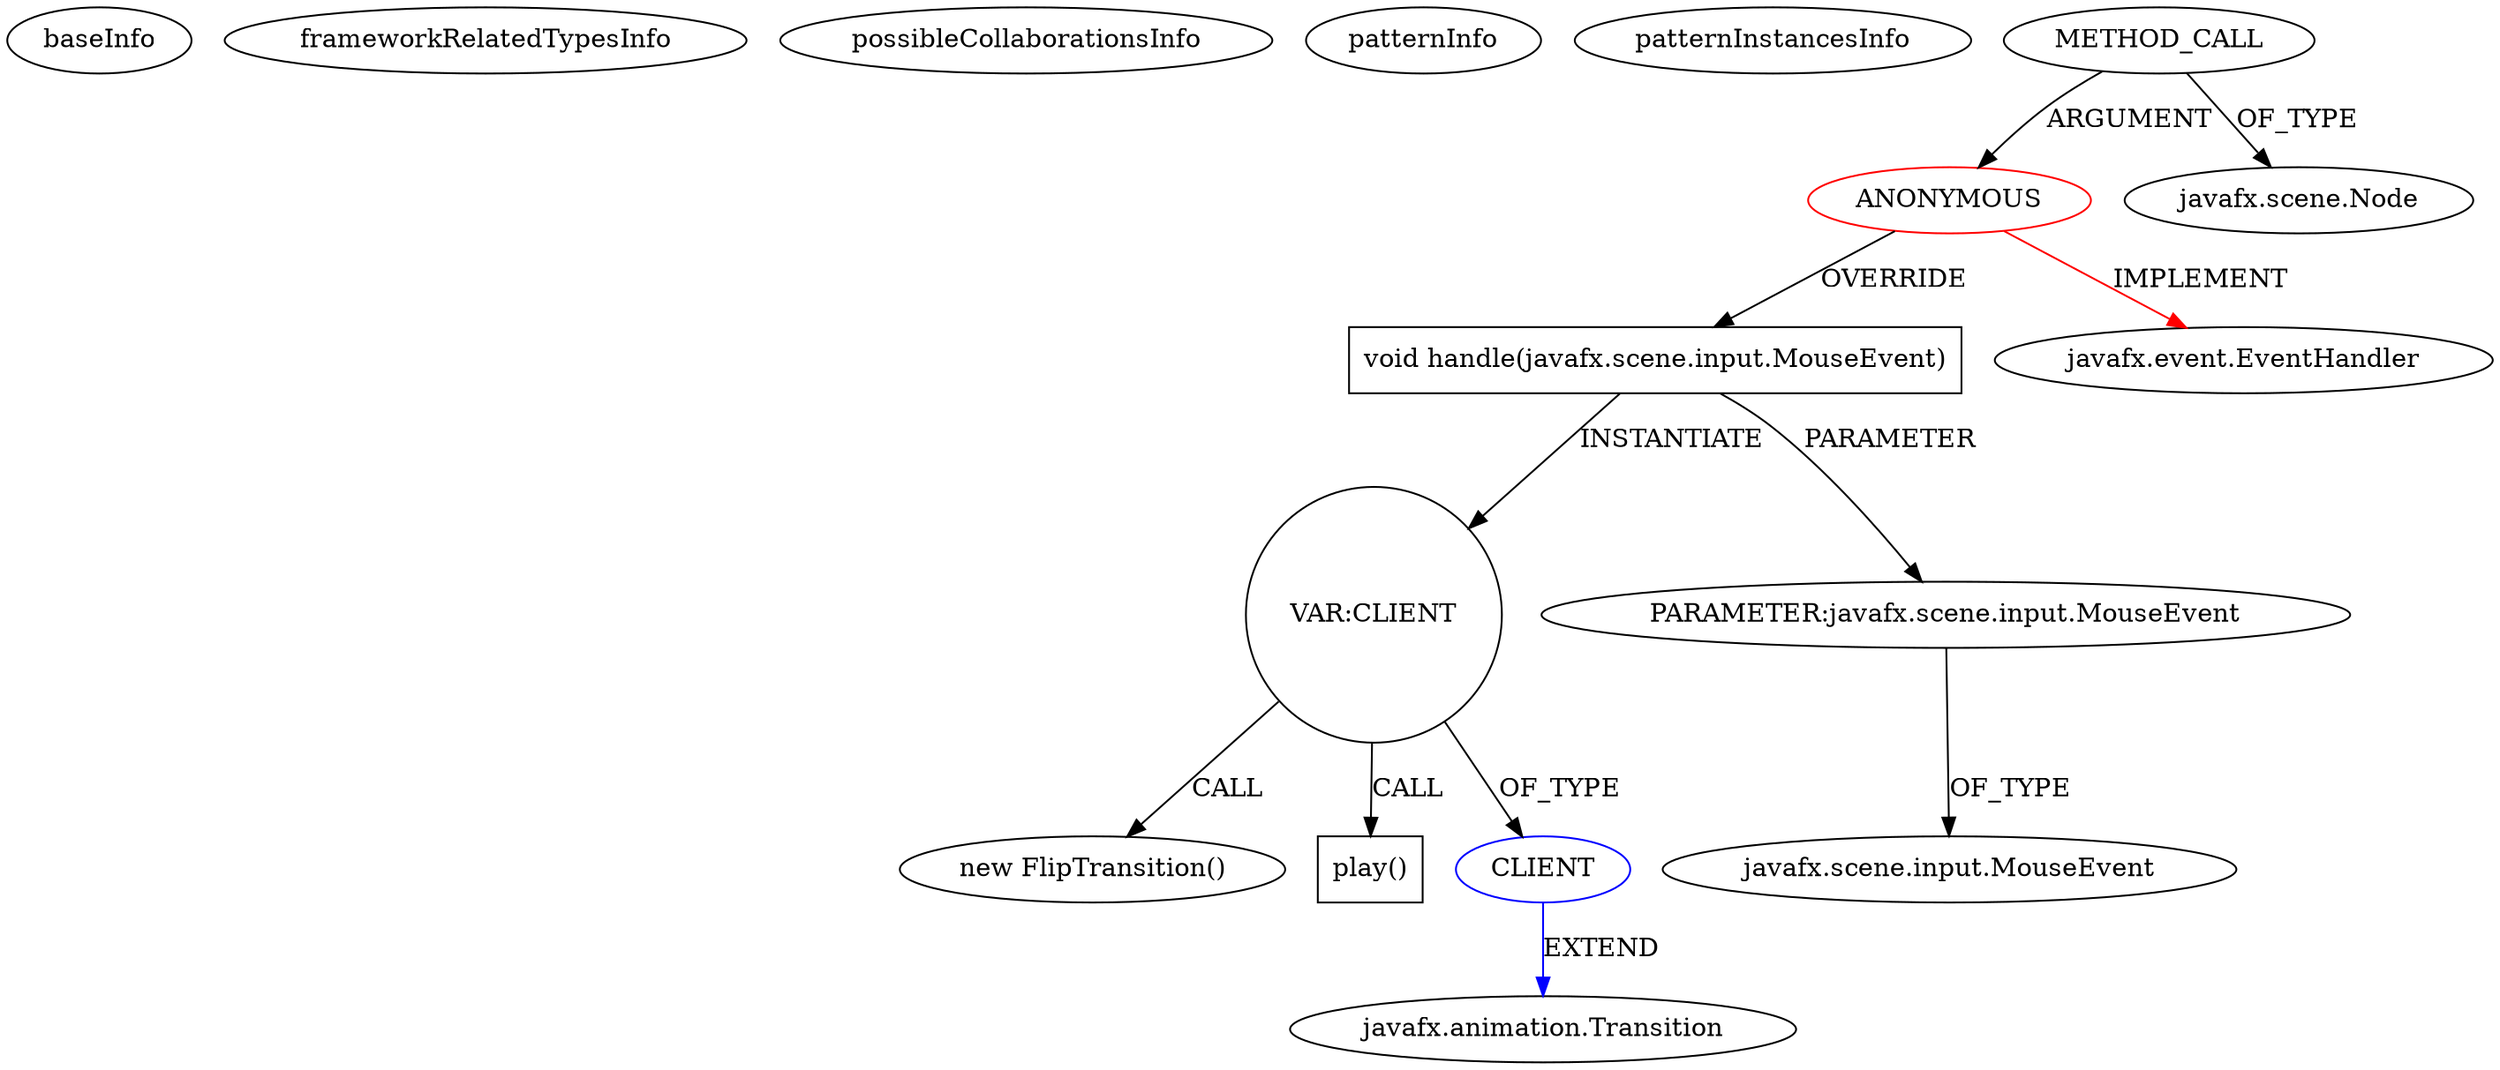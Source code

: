 digraph {
baseInfo[graphId=4092,category="pattern",isAnonymous=true,possibleRelation=true]
frameworkRelatedTypesInfo[0="javafx.event.EventHandler"]
possibleCollaborationsInfo[0="4092~INSTANTIATION-OVERRIDING_METHOD_DECLARATION-~javafx.event.EventHandler ~javafx.animation.Transition ~true~false"]
patternInfo[frequency=2.0,patternRootClient=0]
patternInstancesInfo[0="tarunbod-SummonCommandCreator~/tarunbod-SummonCommandCreator/SummonCommandCreator-master/src/me/FirstWorldAnarchy/scc/application/FXMLDocumentController.java~void initialize(java.net.URL,java.util.ResourceBundle)~4478"]
7[label="new FlipTransition()",vertexType="CONSTRUCTOR_CALL",isFrameworkType=false]
8[label="VAR:CLIENT",vertexType="VARIABLE_EXPRESION",isFrameworkType=false,shape=circle]
12[label="play()",vertexType="INSIDE_CALL",isFrameworkType=false,shape=box]
4[label="void handle(javafx.scene.input.MouseEvent)",vertexType="OVERRIDING_METHOD_DECLARATION",isFrameworkType=false,shape=box]
0[label="ANONYMOUS",vertexType="ROOT_ANONYMOUS_DECLARATION",isFrameworkType=false,color=red]
2[label="METHOD_CALL",vertexType="OUTSIDE_CALL",isFrameworkType=false]
3[label="javafx.scene.Node",vertexType="FRAMEWORK_CLASS_TYPE",isFrameworkType=false]
1[label="javafx.event.EventHandler",vertexType="FRAMEWORK_INTERFACE_TYPE",isFrameworkType=false]
5[label="PARAMETER:javafx.scene.input.MouseEvent",vertexType="PARAMETER_DECLARATION",isFrameworkType=false]
6[label="javafx.scene.input.MouseEvent",vertexType="FRAMEWORK_CLASS_TYPE",isFrameworkType=false]
9[label="CLIENT",vertexType="REFERENCE_CLIENT_CLASS_DECLARATION",isFrameworkType=false,color=blue]
10[label="javafx.animation.Transition",vertexType="FRAMEWORK_CLASS_TYPE",isFrameworkType=false]
0->1[label="IMPLEMENT",color=red]
2->3[label="OF_TYPE"]
8->7[label="CALL"]
4->8[label="INSTANTIATE"]
2->0[label="ARGUMENT"]
9->10[label="EXTEND",color=blue]
4->5[label="PARAMETER"]
0->4[label="OVERRIDE"]
8->12[label="CALL"]
8->9[label="OF_TYPE"]
5->6[label="OF_TYPE"]
}

